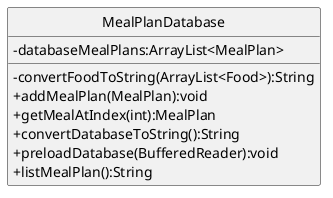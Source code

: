 @startuml
'https://plantuml.com/class-diagram

hide circle
skinparam classAttributeIconSize 0

class MealPlanDatabase {
- databaseMealPlans:ArrayList<MealPlan>
- convertFoodToString(ArrayList<Food>):String
+ addMealPlan(MealPlan):void
+ getMealAtIndex(int):MealPlan
+ convertDatabaseToString():String
+ preloadDatabase(BufferedReader):void
+ listMealPlan():String
}
@enduml
